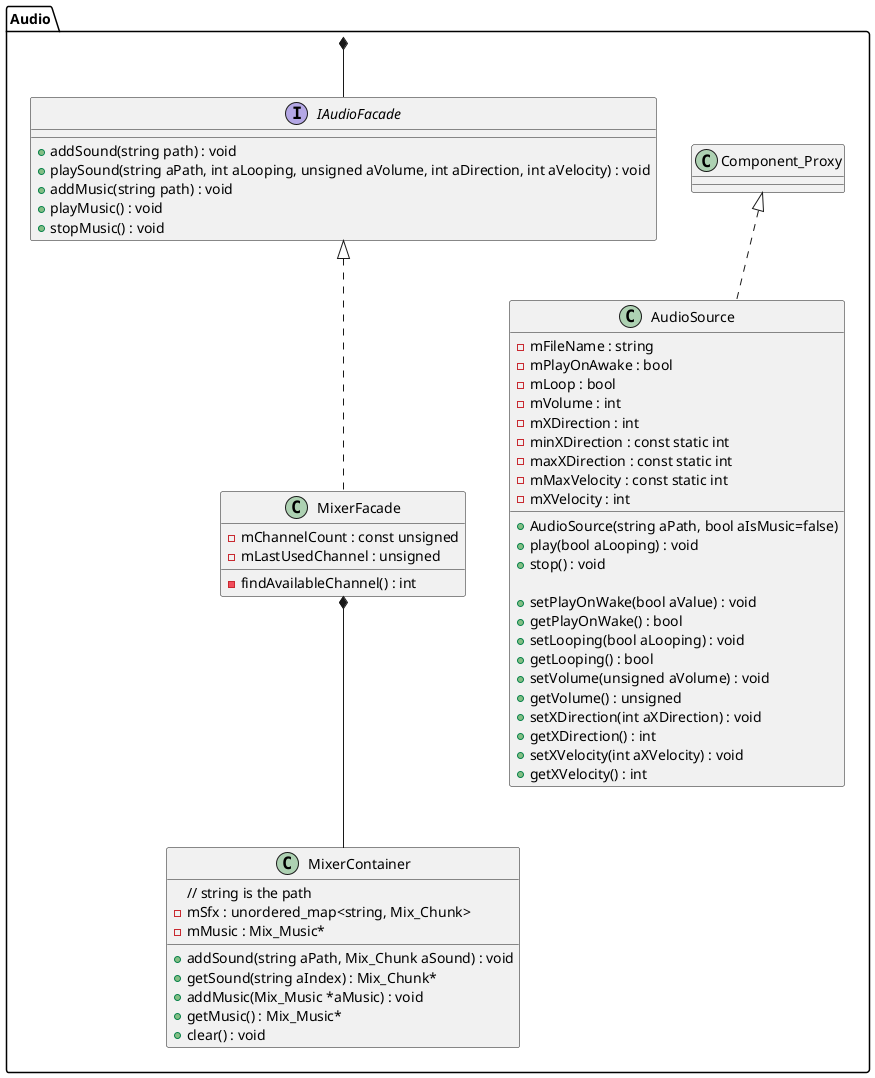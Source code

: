 @startuml audioPackageClassDiagram

package Audio{
    class Component_Proxy {}

class AudioSource implements Component_Proxy{
    - mFileName : string
    - mPlayOnAwake : bool
    - mLoop : bool
    - mVolume : int
    - mXDirection : int
    - minXDirection : const static int
    - maxXDirection : const static int
    - mMaxVelocity : const static int
    - mXVelocity : int
    + AudioSource(string aPath, bool aIsMusic=false)
    + play(bool aLooping) : void
    + stop() : void 

    + setPlayOnWake(bool aValue) : void
    + getPlayOnWake() : bool
    + setLooping(bool aLooping) : void
    + getLooping() : bool
    + setVolume(unsigned aVolume) : void
    + getVolume() : unsigned
    + setXDirection(int aXDirection) : void
    + getXDirection() : int
    + setXVelocity(int aXVelocity) : void
    + getXVelocity() : int
}

interface IAudioFacade {
    + addSound(string path) : void
    + playSound(string aPath, int aLooping, unsigned aVolume, int aDirection, int aVelocity) : void
    + addMusic(string path) : void
    + playMusic() : void
    + stopMusic() : void
}

'This class is probably useless, because the path can be retrieved directly from the audiosource. The actual functionality it was intended for can be found in the MixerContainer::mSfx
' class ComponentPathPair {
'     - mComponent : const AudioSource&
'     - mPath : const string
' }

class MixerFacade implements IAudioFacade {
    - mChannelCount : const unsigned
    - mLastUsedChannel : unsigned
    - findAvailableChannel() : int
}

class MixerContainer {
    // string is the path
    - mSfx : unordered_map<string, Mix_Chunk>
    - mMusic : Mix_Music*
    + addSound(string aPath, Mix_Chunk aSound) : void
    + getSound(string aIndex) : Mix_Chunk*
    + addMusic(Mix_Music *aMusic) : void
    + getMusic() : Mix_Music*
    + clear() : void
}

' class AudioResourceManager {
'     - mPaths : vector<ComponentPathPair>
'     + getPath(const AudioSource&) : string
' }

MixerFacade *-- MixerContainer
'AudioResourceManager *--"*" ComponentPathPair

}

Audio *--IAudioFacade
'Audio *-- AudioResourceManager

@enduml
